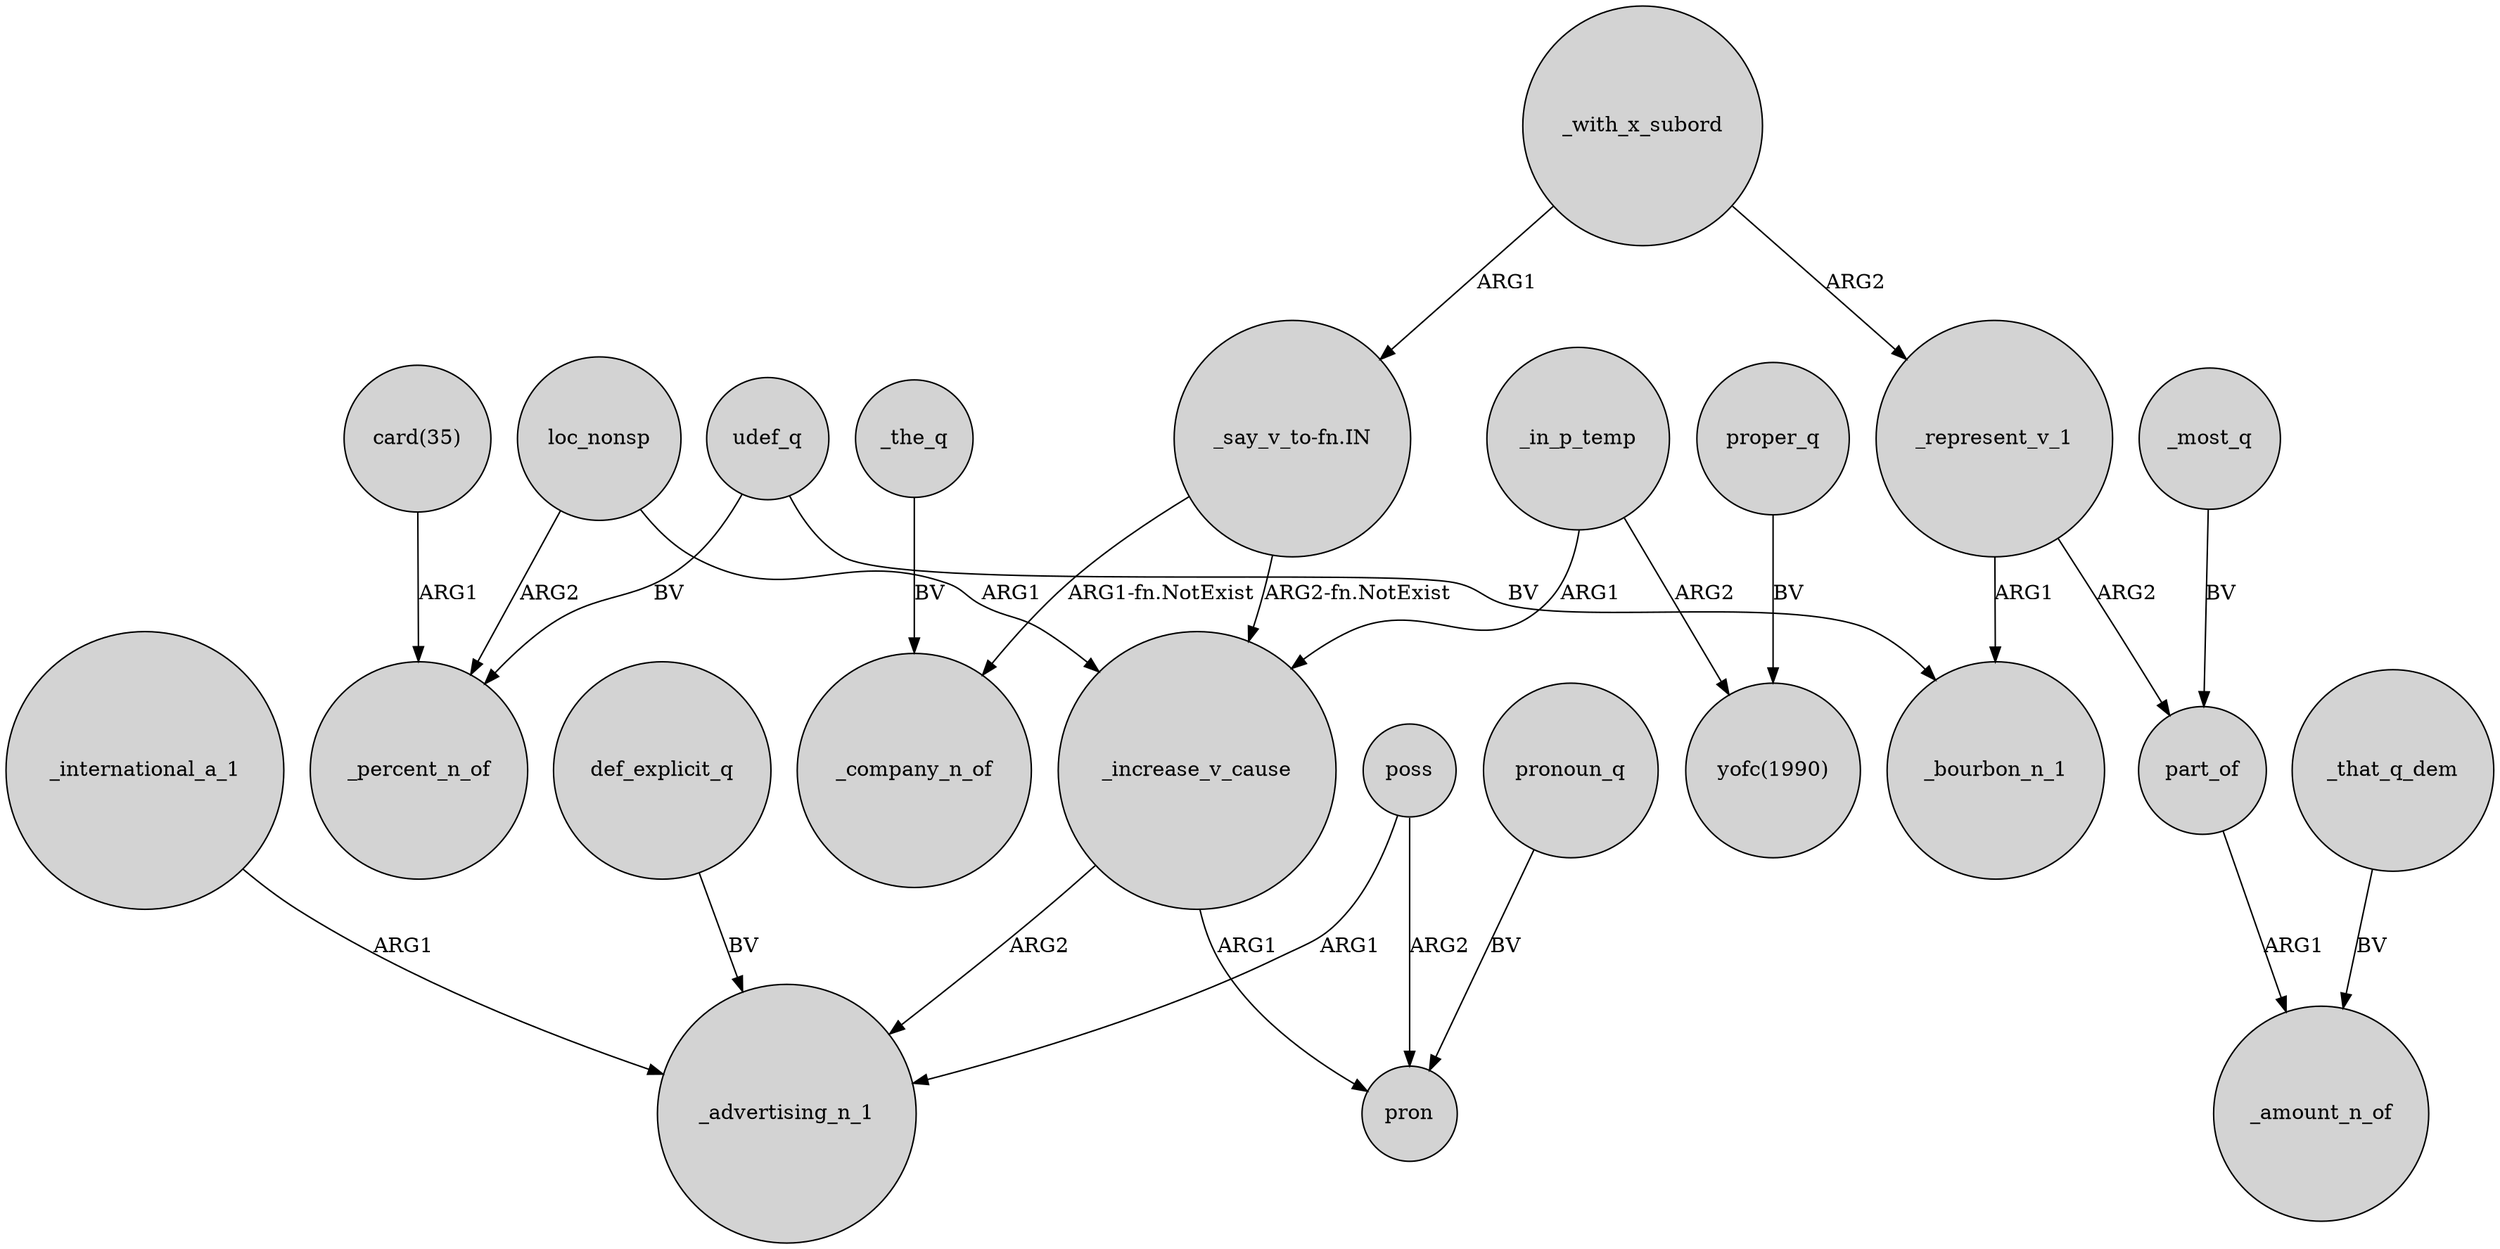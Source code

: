 digraph {
	node [shape=circle style=filled]
	_international_a_1 -> _advertising_n_1 [label=ARG1]
	poss -> pron [label=ARG2]
	_that_q_dem -> _amount_n_of [label=BV]
	udef_q -> _bourbon_n_1 [label=BV]
	poss -> _advertising_n_1 [label=ARG1]
	loc_nonsp -> _increase_v_cause [label=ARG1]
	_increase_v_cause -> pron [label=ARG1]
	part_of -> _amount_n_of [label=ARG1]
	_in_p_temp -> "yofc(1990)" [label=ARG2]
	proper_q -> "yofc(1990)" [label=BV]
	_the_q -> _company_n_of [label=BV]
	pronoun_q -> pron [label=BV]
	"_say_v_to-fn.IN" -> _company_n_of [label="ARG1-fn.NotExist"]
	loc_nonsp -> _percent_n_of [label=ARG2]
	_in_p_temp -> _increase_v_cause [label=ARG1]
	_with_x_subord -> "_say_v_to-fn.IN" [label=ARG1]
	_with_x_subord -> _represent_v_1 [label=ARG2]
	_represent_v_1 -> _bourbon_n_1 [label=ARG1]
	"card(35)" -> _percent_n_of [label=ARG1]
	_most_q -> part_of [label=BV]
	def_explicit_q -> _advertising_n_1 [label=BV]
	udef_q -> _percent_n_of [label=BV]
	_represent_v_1 -> part_of [label=ARG2]
	"_say_v_to-fn.IN" -> _increase_v_cause [label="ARG2-fn.NotExist"]
	_increase_v_cause -> _advertising_n_1 [label=ARG2]
}
